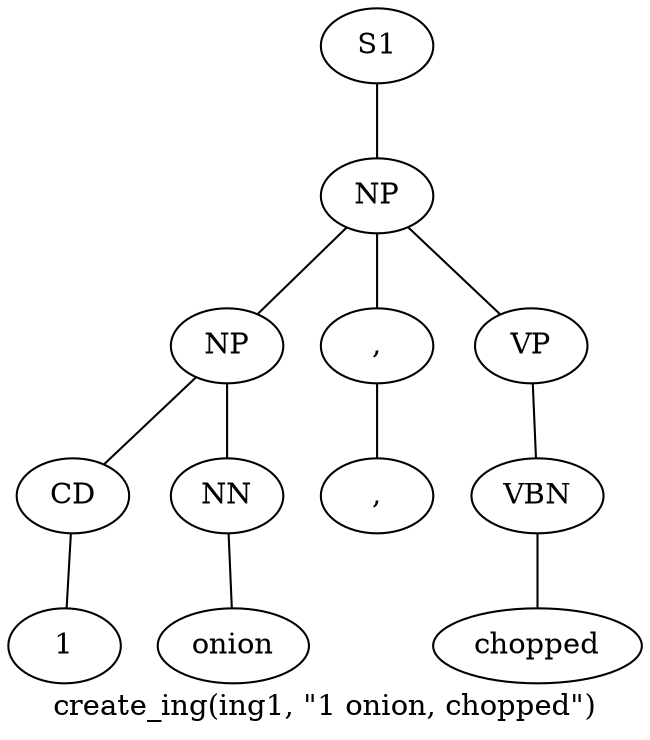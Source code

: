 graph SyntaxGraph {
	label = "create_ing(ing1, \"1 onion, chopped\")";
	Node0 [label="S1"];
	Node1 [label="NP"];
	Node2 [label="NP"];
	Node3 [label="CD"];
	Node4 [label="1"];
	Node5 [label="NN"];
	Node6 [label="onion"];
	Node7 [label=","];
	Node8 [label=","];
	Node9 [label="VP"];
	Node10 [label="VBN"];
	Node11 [label="chopped"];

	Node0 -- Node1;
	Node1 -- Node2;
	Node1 -- Node7;
	Node1 -- Node9;
	Node2 -- Node3;
	Node2 -- Node5;
	Node3 -- Node4;
	Node5 -- Node6;
	Node7 -- Node8;
	Node9 -- Node10;
	Node10 -- Node11;
}